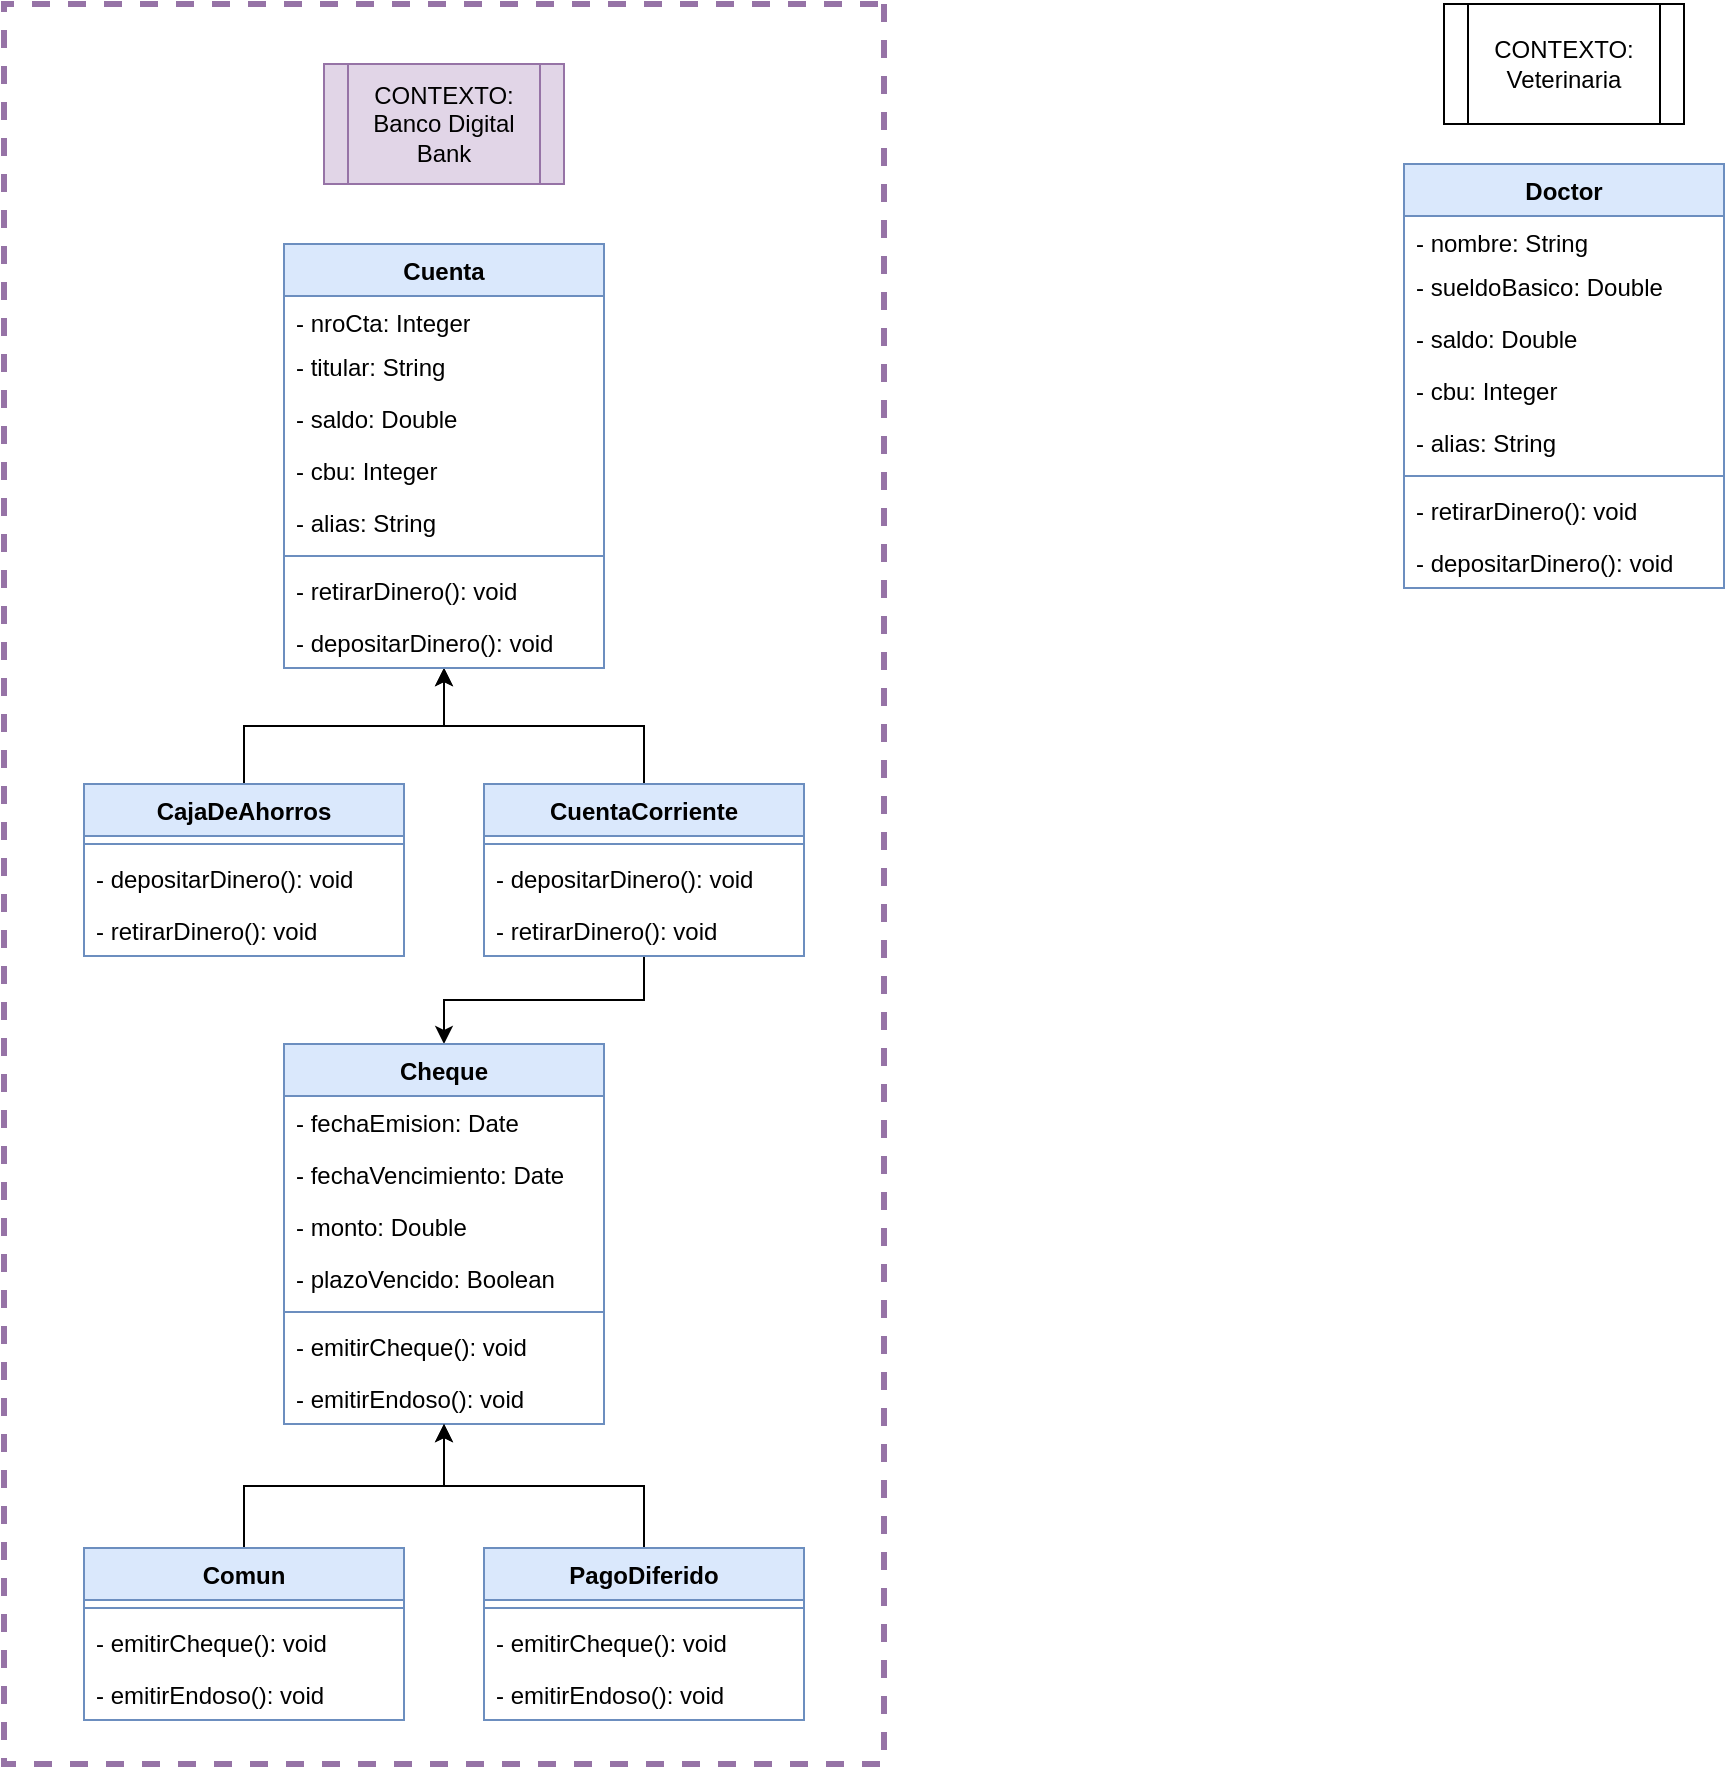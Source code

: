 <mxfile version="21.6.8" type="device">
  <diagram id="C5RBs43oDa-KdzZeNtuy" name="Page-1">
    <mxGraphModel dx="692" dy="831" grid="1" gridSize="10" guides="1" tooltips="1" connect="1" arrows="1" fold="1" page="1" pageScale="1" pageWidth="827" pageHeight="1169" math="0" shadow="0">
      <root>
        <mxCell id="WIyWlLk6GJQsqaUBKTNV-0" />
        <mxCell id="WIyWlLk6GJQsqaUBKTNV-1" parent="WIyWlLk6GJQsqaUBKTNV-0" />
        <mxCell id="ig36OehGWVnlc7uZO5Dn-74" style="edgeStyle=orthogonalEdgeStyle;rounded=0;orthogonalLoop=1;jettySize=auto;html=1;" edge="1" parent="WIyWlLk6GJQsqaUBKTNV-1" source="ig36OehGWVnlc7uZO5Dn-0" target="ig36OehGWVnlc7uZO5Dn-64">
          <mxGeometry relative="1" as="geometry" />
        </mxCell>
        <mxCell id="ig36OehGWVnlc7uZO5Dn-0" value="CajaDeAhorros" style="swimlane;fontStyle=1;align=center;verticalAlign=top;childLayout=stackLayout;horizontal=1;startSize=26;horizontalStack=0;resizeParent=1;resizeParentMax=0;resizeLast=0;collapsible=1;marginBottom=0;whiteSpace=wrap;html=1;fillColor=#dae8fc;strokeColor=#6c8ebf;" vertex="1" parent="WIyWlLk6GJQsqaUBKTNV-1">
          <mxGeometry x="80" y="430" width="160" height="86" as="geometry" />
        </mxCell>
        <mxCell id="ig36OehGWVnlc7uZO5Dn-2" value="" style="line;strokeWidth=1;fillColor=none;align=left;verticalAlign=middle;spacingTop=-1;spacingLeft=3;spacingRight=3;rotatable=0;labelPosition=right;points=[];portConstraint=eastwest;strokeColor=inherit;" vertex="1" parent="ig36OehGWVnlc7uZO5Dn-0">
          <mxGeometry y="26" width="160" height="8" as="geometry" />
        </mxCell>
        <mxCell id="ig36OehGWVnlc7uZO5Dn-15" value="- depositarDinero(): void" style="text;strokeColor=none;fillColor=none;align=left;verticalAlign=top;spacingLeft=4;spacingRight=4;overflow=hidden;rotatable=0;points=[[0,0.5],[1,0.5]];portConstraint=eastwest;whiteSpace=wrap;html=1;" vertex="1" parent="ig36OehGWVnlc7uZO5Dn-0">
          <mxGeometry y="34" width="160" height="26" as="geometry" />
        </mxCell>
        <mxCell id="ig36OehGWVnlc7uZO5Dn-3" value="- retirarDinero(): void" style="text;strokeColor=none;fillColor=none;align=left;verticalAlign=top;spacingLeft=4;spacingRight=4;overflow=hidden;rotatable=0;points=[[0,0.5],[1,0.5]];portConstraint=eastwest;whiteSpace=wrap;html=1;" vertex="1" parent="ig36OehGWVnlc7uZO5Dn-0">
          <mxGeometry y="60" width="160" height="26" as="geometry" />
        </mxCell>
        <mxCell id="ig36OehGWVnlc7uZO5Dn-19" value="CONTEXTO:&lt;br&gt;Banco Digital Bank" style="shape=process;whiteSpace=wrap;html=1;backgroundOutline=1;fillColor=#e1d5e7;strokeColor=#9673a6;" vertex="1" parent="WIyWlLk6GJQsqaUBKTNV-1">
          <mxGeometry x="200" y="70" width="120" height="60" as="geometry" />
        </mxCell>
        <mxCell id="ig36OehGWVnlc7uZO5Dn-63" style="edgeStyle=orthogonalEdgeStyle;rounded=0;orthogonalLoop=1;jettySize=auto;html=1;" edge="1" parent="WIyWlLk6GJQsqaUBKTNV-1" source="ig36OehGWVnlc7uZO5Dn-21" target="ig36OehGWVnlc7uZO5Dn-30">
          <mxGeometry relative="1" as="geometry" />
        </mxCell>
        <mxCell id="ig36OehGWVnlc7uZO5Dn-73" style="edgeStyle=orthogonalEdgeStyle;rounded=0;orthogonalLoop=1;jettySize=auto;html=1;" edge="1" parent="WIyWlLk6GJQsqaUBKTNV-1" source="ig36OehGWVnlc7uZO5Dn-21" target="ig36OehGWVnlc7uZO5Dn-64">
          <mxGeometry relative="1" as="geometry" />
        </mxCell>
        <mxCell id="ig36OehGWVnlc7uZO5Dn-21" value="CuentaCorriente" style="swimlane;fontStyle=1;align=center;verticalAlign=top;childLayout=stackLayout;horizontal=1;startSize=26;horizontalStack=0;resizeParent=1;resizeParentMax=0;resizeLast=0;collapsible=1;marginBottom=0;whiteSpace=wrap;html=1;fillColor=#dae8fc;strokeColor=#6c8ebf;" vertex="1" parent="WIyWlLk6GJQsqaUBKTNV-1">
          <mxGeometry x="280" y="430" width="160" height="86" as="geometry" />
        </mxCell>
        <mxCell id="ig36OehGWVnlc7uZO5Dn-27" value="" style="line;strokeWidth=1;fillColor=none;align=left;verticalAlign=middle;spacingTop=-1;spacingLeft=3;spacingRight=3;rotatable=0;labelPosition=right;points=[];portConstraint=eastwest;strokeColor=inherit;" vertex="1" parent="ig36OehGWVnlc7uZO5Dn-21">
          <mxGeometry y="26" width="160" height="8" as="geometry" />
        </mxCell>
        <mxCell id="ig36OehGWVnlc7uZO5Dn-28" value="- depositarDinero(): void" style="text;strokeColor=none;fillColor=none;align=left;verticalAlign=top;spacingLeft=4;spacingRight=4;overflow=hidden;rotatable=0;points=[[0,0.5],[1,0.5]];portConstraint=eastwest;whiteSpace=wrap;html=1;" vertex="1" parent="ig36OehGWVnlc7uZO5Dn-21">
          <mxGeometry y="34" width="160" height="26" as="geometry" />
        </mxCell>
        <mxCell id="ig36OehGWVnlc7uZO5Dn-29" value="- retirarDinero(): void" style="text;strokeColor=none;fillColor=none;align=left;verticalAlign=top;spacingLeft=4;spacingRight=4;overflow=hidden;rotatable=0;points=[[0,0.5],[1,0.5]];portConstraint=eastwest;whiteSpace=wrap;html=1;" vertex="1" parent="ig36OehGWVnlc7uZO5Dn-21">
          <mxGeometry y="60" width="160" height="26" as="geometry" />
        </mxCell>
        <mxCell id="ig36OehGWVnlc7uZO5Dn-30" value="Cheque" style="swimlane;fontStyle=1;align=center;verticalAlign=top;childLayout=stackLayout;horizontal=1;startSize=26;horizontalStack=0;resizeParent=1;resizeParentMax=0;resizeLast=0;collapsible=1;marginBottom=0;whiteSpace=wrap;html=1;fillColor=#dae8fc;strokeColor=#6c8ebf;" vertex="1" parent="WIyWlLk6GJQsqaUBKTNV-1">
          <mxGeometry x="180" y="560" width="160" height="190" as="geometry" />
        </mxCell>
        <mxCell id="ig36OehGWVnlc7uZO5Dn-32" value="- fechaEmision: Date" style="text;strokeColor=none;fillColor=none;align=left;verticalAlign=top;spacingLeft=4;spacingRight=4;overflow=hidden;rotatable=0;points=[[0,0.5],[1,0.5]];portConstraint=eastwest;whiteSpace=wrap;html=1;" vertex="1" parent="ig36OehGWVnlc7uZO5Dn-30">
          <mxGeometry y="26" width="160" height="26" as="geometry" />
        </mxCell>
        <mxCell id="ig36OehGWVnlc7uZO5Dn-34" value="- fechaVencimiento: Date" style="text;strokeColor=none;fillColor=none;align=left;verticalAlign=top;spacingLeft=4;spacingRight=4;overflow=hidden;rotatable=0;points=[[0,0.5],[1,0.5]];portConstraint=eastwest;whiteSpace=wrap;html=1;" vertex="1" parent="ig36OehGWVnlc7uZO5Dn-30">
          <mxGeometry y="52" width="160" height="26" as="geometry" />
        </mxCell>
        <mxCell id="ig36OehGWVnlc7uZO5Dn-33" value="- monto: Double" style="text;strokeColor=none;fillColor=none;align=left;verticalAlign=top;spacingLeft=4;spacingRight=4;overflow=hidden;rotatable=0;points=[[0,0.5],[1,0.5]];portConstraint=eastwest;whiteSpace=wrap;html=1;" vertex="1" parent="ig36OehGWVnlc7uZO5Dn-30">
          <mxGeometry y="78" width="160" height="26" as="geometry" />
        </mxCell>
        <mxCell id="ig36OehGWVnlc7uZO5Dn-35" value="- plazoVencido: Boolean" style="text;strokeColor=none;fillColor=none;align=left;verticalAlign=top;spacingLeft=4;spacingRight=4;overflow=hidden;rotatable=0;points=[[0,0.5],[1,0.5]];portConstraint=eastwest;whiteSpace=wrap;html=1;" vertex="1" parent="ig36OehGWVnlc7uZO5Dn-30">
          <mxGeometry y="104" width="160" height="26" as="geometry" />
        </mxCell>
        <mxCell id="ig36OehGWVnlc7uZO5Dn-36" value="" style="line;strokeWidth=1;fillColor=none;align=left;verticalAlign=middle;spacingTop=-1;spacingLeft=3;spacingRight=3;rotatable=0;labelPosition=right;points=[];portConstraint=eastwest;strokeColor=inherit;" vertex="1" parent="ig36OehGWVnlc7uZO5Dn-30">
          <mxGeometry y="130" width="160" height="8" as="geometry" />
        </mxCell>
        <mxCell id="ig36OehGWVnlc7uZO5Dn-37" value="- emitirCheque(): void" style="text;strokeColor=none;fillColor=none;align=left;verticalAlign=top;spacingLeft=4;spacingRight=4;overflow=hidden;rotatable=0;points=[[0,0.5],[1,0.5]];portConstraint=eastwest;whiteSpace=wrap;html=1;" vertex="1" parent="ig36OehGWVnlc7uZO5Dn-30">
          <mxGeometry y="138" width="160" height="26" as="geometry" />
        </mxCell>
        <mxCell id="ig36OehGWVnlc7uZO5Dn-38" value="- emitirEndoso(): void" style="text;strokeColor=none;fillColor=none;align=left;verticalAlign=top;spacingLeft=4;spacingRight=4;overflow=hidden;rotatable=0;points=[[0,0.5],[1,0.5]];portConstraint=eastwest;whiteSpace=wrap;html=1;" vertex="1" parent="ig36OehGWVnlc7uZO5Dn-30">
          <mxGeometry y="164" width="160" height="26" as="geometry" />
        </mxCell>
        <mxCell id="ig36OehGWVnlc7uZO5Dn-56" style="edgeStyle=orthogonalEdgeStyle;rounded=0;orthogonalLoop=1;jettySize=auto;html=1;" edge="1" parent="WIyWlLk6GJQsqaUBKTNV-1" source="ig36OehGWVnlc7uZO5Dn-39" target="ig36OehGWVnlc7uZO5Dn-30">
          <mxGeometry relative="1" as="geometry" />
        </mxCell>
        <mxCell id="ig36OehGWVnlc7uZO5Dn-39" value="Comun" style="swimlane;fontStyle=1;align=center;verticalAlign=top;childLayout=stackLayout;horizontal=1;startSize=26;horizontalStack=0;resizeParent=1;resizeParentMax=0;resizeLast=0;collapsible=1;marginBottom=0;whiteSpace=wrap;html=1;fillColor=#dae8fc;strokeColor=#6c8ebf;" vertex="1" parent="WIyWlLk6GJQsqaUBKTNV-1">
          <mxGeometry x="80" y="812" width="160" height="86" as="geometry" />
        </mxCell>
        <mxCell id="ig36OehGWVnlc7uZO5Dn-44" value="" style="line;strokeWidth=1;fillColor=none;align=left;verticalAlign=middle;spacingTop=-1;spacingLeft=3;spacingRight=3;rotatable=0;labelPosition=right;points=[];portConstraint=eastwest;strokeColor=inherit;" vertex="1" parent="ig36OehGWVnlc7uZO5Dn-39">
          <mxGeometry y="26" width="160" height="8" as="geometry" />
        </mxCell>
        <mxCell id="ig36OehGWVnlc7uZO5Dn-57" value="- emitirCheque(): void" style="text;strokeColor=none;fillColor=none;align=left;verticalAlign=top;spacingLeft=4;spacingRight=4;overflow=hidden;rotatable=0;points=[[0,0.5],[1,0.5]];portConstraint=eastwest;whiteSpace=wrap;html=1;" vertex="1" parent="ig36OehGWVnlc7uZO5Dn-39">
          <mxGeometry y="34" width="160" height="26" as="geometry" />
        </mxCell>
        <mxCell id="ig36OehGWVnlc7uZO5Dn-58" value="- emitirEndoso(): void" style="text;strokeColor=none;fillColor=none;align=left;verticalAlign=top;spacingLeft=4;spacingRight=4;overflow=hidden;rotatable=0;points=[[0,0.5],[1,0.5]];portConstraint=eastwest;whiteSpace=wrap;html=1;" vertex="1" parent="ig36OehGWVnlc7uZO5Dn-39">
          <mxGeometry y="60" width="160" height="26" as="geometry" />
        </mxCell>
        <mxCell id="ig36OehGWVnlc7uZO5Dn-55" style="edgeStyle=orthogonalEdgeStyle;rounded=0;orthogonalLoop=1;jettySize=auto;html=1;" edge="1" parent="WIyWlLk6GJQsqaUBKTNV-1" source="ig36OehGWVnlc7uZO5Dn-47" target="ig36OehGWVnlc7uZO5Dn-30">
          <mxGeometry relative="1" as="geometry" />
        </mxCell>
        <mxCell id="ig36OehGWVnlc7uZO5Dn-47" value="PagoDiferido" style="swimlane;fontStyle=1;align=center;verticalAlign=top;childLayout=stackLayout;horizontal=1;startSize=26;horizontalStack=0;resizeParent=1;resizeParentMax=0;resizeLast=0;collapsible=1;marginBottom=0;whiteSpace=wrap;html=1;fillColor=#dae8fc;strokeColor=#6c8ebf;" vertex="1" parent="WIyWlLk6GJQsqaUBKTNV-1">
          <mxGeometry x="280" y="812" width="160" height="86" as="geometry" />
        </mxCell>
        <mxCell id="ig36OehGWVnlc7uZO5Dn-52" value="" style="line;strokeWidth=1;fillColor=none;align=left;verticalAlign=middle;spacingTop=-1;spacingLeft=3;spacingRight=3;rotatable=0;labelPosition=right;points=[];portConstraint=eastwest;strokeColor=inherit;" vertex="1" parent="ig36OehGWVnlc7uZO5Dn-47">
          <mxGeometry y="26" width="160" height="8" as="geometry" />
        </mxCell>
        <mxCell id="ig36OehGWVnlc7uZO5Dn-61" value="- emitirCheque(): void" style="text;strokeColor=none;fillColor=none;align=left;verticalAlign=top;spacingLeft=4;spacingRight=4;overflow=hidden;rotatable=0;points=[[0,0.5],[1,0.5]];portConstraint=eastwest;whiteSpace=wrap;html=1;" vertex="1" parent="ig36OehGWVnlc7uZO5Dn-47">
          <mxGeometry y="34" width="160" height="26" as="geometry" />
        </mxCell>
        <mxCell id="ig36OehGWVnlc7uZO5Dn-62" value="- emitirEndoso(): void" style="text;strokeColor=none;fillColor=none;align=left;verticalAlign=top;spacingLeft=4;spacingRight=4;overflow=hidden;rotatable=0;points=[[0,0.5],[1,0.5]];portConstraint=eastwest;whiteSpace=wrap;html=1;" vertex="1" parent="ig36OehGWVnlc7uZO5Dn-47">
          <mxGeometry y="60" width="160" height="26" as="geometry" />
        </mxCell>
        <mxCell id="ig36OehGWVnlc7uZO5Dn-64" value="Cuenta" style="swimlane;fontStyle=1;align=center;verticalAlign=top;childLayout=stackLayout;horizontal=1;startSize=26;horizontalStack=0;resizeParent=1;resizeParentMax=0;resizeLast=0;collapsible=1;marginBottom=0;whiteSpace=wrap;html=1;fillColor=#dae8fc;strokeColor=#6c8ebf;" vertex="1" parent="WIyWlLk6GJQsqaUBKTNV-1">
          <mxGeometry x="180" y="160" width="160" height="212" as="geometry" />
        </mxCell>
        <mxCell id="ig36OehGWVnlc7uZO5Dn-65" value="- nroCta: Integer" style="text;strokeColor=none;fillColor=none;align=left;verticalAlign=top;spacingLeft=4;spacingRight=4;overflow=hidden;rotatable=0;points=[[0,0.5],[1,0.5]];portConstraint=eastwest;whiteSpace=wrap;html=1;" vertex="1" parent="ig36OehGWVnlc7uZO5Dn-64">
          <mxGeometry y="26" width="160" height="22" as="geometry" />
        </mxCell>
        <mxCell id="ig36OehGWVnlc7uZO5Dn-66" value="- titular: String" style="text;strokeColor=none;fillColor=none;align=left;verticalAlign=top;spacingLeft=4;spacingRight=4;overflow=hidden;rotatable=0;points=[[0,0.5],[1,0.5]];portConstraint=eastwest;whiteSpace=wrap;html=1;" vertex="1" parent="ig36OehGWVnlc7uZO5Dn-64">
          <mxGeometry y="48" width="160" height="26" as="geometry" />
        </mxCell>
        <mxCell id="ig36OehGWVnlc7uZO5Dn-67" value="- saldo: Double" style="text;strokeColor=none;fillColor=none;align=left;verticalAlign=top;spacingLeft=4;spacingRight=4;overflow=hidden;rotatable=0;points=[[0,0.5],[1,0.5]];portConstraint=eastwest;whiteSpace=wrap;html=1;" vertex="1" parent="ig36OehGWVnlc7uZO5Dn-64">
          <mxGeometry y="74" width="160" height="26" as="geometry" />
        </mxCell>
        <mxCell id="ig36OehGWVnlc7uZO5Dn-68" value="- cbu: Integer" style="text;strokeColor=none;fillColor=none;align=left;verticalAlign=top;spacingLeft=4;spacingRight=4;overflow=hidden;rotatable=0;points=[[0,0.5],[1,0.5]];portConstraint=eastwest;whiteSpace=wrap;html=1;" vertex="1" parent="ig36OehGWVnlc7uZO5Dn-64">
          <mxGeometry y="100" width="160" height="26" as="geometry" />
        </mxCell>
        <mxCell id="ig36OehGWVnlc7uZO5Dn-69" value="- alias: String" style="text;strokeColor=none;fillColor=none;align=left;verticalAlign=top;spacingLeft=4;spacingRight=4;overflow=hidden;rotatable=0;points=[[0,0.5],[1,0.5]];portConstraint=eastwest;whiteSpace=wrap;html=1;" vertex="1" parent="ig36OehGWVnlc7uZO5Dn-64">
          <mxGeometry y="126" width="160" height="26" as="geometry" />
        </mxCell>
        <mxCell id="ig36OehGWVnlc7uZO5Dn-70" value="" style="line;strokeWidth=1;fillColor=none;align=left;verticalAlign=middle;spacingTop=-1;spacingLeft=3;spacingRight=3;rotatable=0;labelPosition=right;points=[];portConstraint=eastwest;strokeColor=inherit;" vertex="1" parent="ig36OehGWVnlc7uZO5Dn-64">
          <mxGeometry y="152" width="160" height="8" as="geometry" />
        </mxCell>
        <mxCell id="ig36OehGWVnlc7uZO5Dn-75" value="- retirarDinero(): void" style="text;strokeColor=none;fillColor=none;align=left;verticalAlign=top;spacingLeft=4;spacingRight=4;overflow=hidden;rotatable=0;points=[[0,0.5],[1,0.5]];portConstraint=eastwest;whiteSpace=wrap;html=1;" vertex="1" parent="ig36OehGWVnlc7uZO5Dn-64">
          <mxGeometry y="160" width="160" height="26" as="geometry" />
        </mxCell>
        <mxCell id="ig36OehGWVnlc7uZO5Dn-76" value="- depositarDinero(): void" style="text;strokeColor=none;fillColor=none;align=left;verticalAlign=top;spacingLeft=4;spacingRight=4;overflow=hidden;rotatable=0;points=[[0,0.5],[1,0.5]];portConstraint=eastwest;whiteSpace=wrap;html=1;" vertex="1" parent="ig36OehGWVnlc7uZO5Dn-64">
          <mxGeometry y="186" width="160" height="26" as="geometry" />
        </mxCell>
        <mxCell id="ig36OehGWVnlc7uZO5Dn-80" value="" style="rounded=0;whiteSpace=wrap;html=1;rotation=90;fillColor=none;strokeColor=#9673a6;strokeWidth=3;dashed=1;" vertex="1" parent="WIyWlLk6GJQsqaUBKTNV-1">
          <mxGeometry x="-180" y="260" width="880" height="440" as="geometry" />
        </mxCell>
        <mxCell id="ig36OehGWVnlc7uZO5Dn-81" value="CONTEXTO:&lt;br&gt;Veterinaria" style="shape=process;whiteSpace=wrap;html=1;backgroundOutline=1;" vertex="1" parent="WIyWlLk6GJQsqaUBKTNV-1">
          <mxGeometry x="760" y="40" width="120" height="60" as="geometry" />
        </mxCell>
        <mxCell id="ig36OehGWVnlc7uZO5Dn-82" value="Doctor" style="swimlane;fontStyle=1;align=center;verticalAlign=top;childLayout=stackLayout;horizontal=1;startSize=26;horizontalStack=0;resizeParent=1;resizeParentMax=0;resizeLast=0;collapsible=1;marginBottom=0;whiteSpace=wrap;html=1;fillColor=#dae8fc;strokeColor=#6c8ebf;" vertex="1" parent="WIyWlLk6GJQsqaUBKTNV-1">
          <mxGeometry x="740" y="120" width="160" height="212" as="geometry" />
        </mxCell>
        <mxCell id="ig36OehGWVnlc7uZO5Dn-83" value="- nombre: String" style="text;strokeColor=none;fillColor=none;align=left;verticalAlign=top;spacingLeft=4;spacingRight=4;overflow=hidden;rotatable=0;points=[[0,0.5],[1,0.5]];portConstraint=eastwest;whiteSpace=wrap;html=1;" vertex="1" parent="ig36OehGWVnlc7uZO5Dn-82">
          <mxGeometry y="26" width="160" height="22" as="geometry" />
        </mxCell>
        <mxCell id="ig36OehGWVnlc7uZO5Dn-84" value="- sueldoBasico: Double" style="text;strokeColor=none;fillColor=none;align=left;verticalAlign=top;spacingLeft=4;spacingRight=4;overflow=hidden;rotatable=0;points=[[0,0.5],[1,0.5]];portConstraint=eastwest;whiteSpace=wrap;html=1;" vertex="1" parent="ig36OehGWVnlc7uZO5Dn-82">
          <mxGeometry y="48" width="160" height="26" as="geometry" />
        </mxCell>
        <mxCell id="ig36OehGWVnlc7uZO5Dn-85" value="- saldo: Double" style="text;strokeColor=none;fillColor=none;align=left;verticalAlign=top;spacingLeft=4;spacingRight=4;overflow=hidden;rotatable=0;points=[[0,0.5],[1,0.5]];portConstraint=eastwest;whiteSpace=wrap;html=1;" vertex="1" parent="ig36OehGWVnlc7uZO5Dn-82">
          <mxGeometry y="74" width="160" height="26" as="geometry" />
        </mxCell>
        <mxCell id="ig36OehGWVnlc7uZO5Dn-86" value="- cbu: Integer" style="text;strokeColor=none;fillColor=none;align=left;verticalAlign=top;spacingLeft=4;spacingRight=4;overflow=hidden;rotatable=0;points=[[0,0.5],[1,0.5]];portConstraint=eastwest;whiteSpace=wrap;html=1;" vertex="1" parent="ig36OehGWVnlc7uZO5Dn-82">
          <mxGeometry y="100" width="160" height="26" as="geometry" />
        </mxCell>
        <mxCell id="ig36OehGWVnlc7uZO5Dn-87" value="- alias: String" style="text;strokeColor=none;fillColor=none;align=left;verticalAlign=top;spacingLeft=4;spacingRight=4;overflow=hidden;rotatable=0;points=[[0,0.5],[1,0.5]];portConstraint=eastwest;whiteSpace=wrap;html=1;" vertex="1" parent="ig36OehGWVnlc7uZO5Dn-82">
          <mxGeometry y="126" width="160" height="26" as="geometry" />
        </mxCell>
        <mxCell id="ig36OehGWVnlc7uZO5Dn-88" value="" style="line;strokeWidth=1;fillColor=none;align=left;verticalAlign=middle;spacingTop=-1;spacingLeft=3;spacingRight=3;rotatable=0;labelPosition=right;points=[];portConstraint=eastwest;strokeColor=inherit;" vertex="1" parent="ig36OehGWVnlc7uZO5Dn-82">
          <mxGeometry y="152" width="160" height="8" as="geometry" />
        </mxCell>
        <mxCell id="ig36OehGWVnlc7uZO5Dn-89" value="- retirarDinero(): void" style="text;strokeColor=none;fillColor=none;align=left;verticalAlign=top;spacingLeft=4;spacingRight=4;overflow=hidden;rotatable=0;points=[[0,0.5],[1,0.5]];portConstraint=eastwest;whiteSpace=wrap;html=1;" vertex="1" parent="ig36OehGWVnlc7uZO5Dn-82">
          <mxGeometry y="160" width="160" height="26" as="geometry" />
        </mxCell>
        <mxCell id="ig36OehGWVnlc7uZO5Dn-90" value="- depositarDinero(): void" style="text;strokeColor=none;fillColor=none;align=left;verticalAlign=top;spacingLeft=4;spacingRight=4;overflow=hidden;rotatable=0;points=[[0,0.5],[1,0.5]];portConstraint=eastwest;whiteSpace=wrap;html=1;" vertex="1" parent="ig36OehGWVnlc7uZO5Dn-82">
          <mxGeometry y="186" width="160" height="26" as="geometry" />
        </mxCell>
      </root>
    </mxGraphModel>
  </diagram>
</mxfile>
